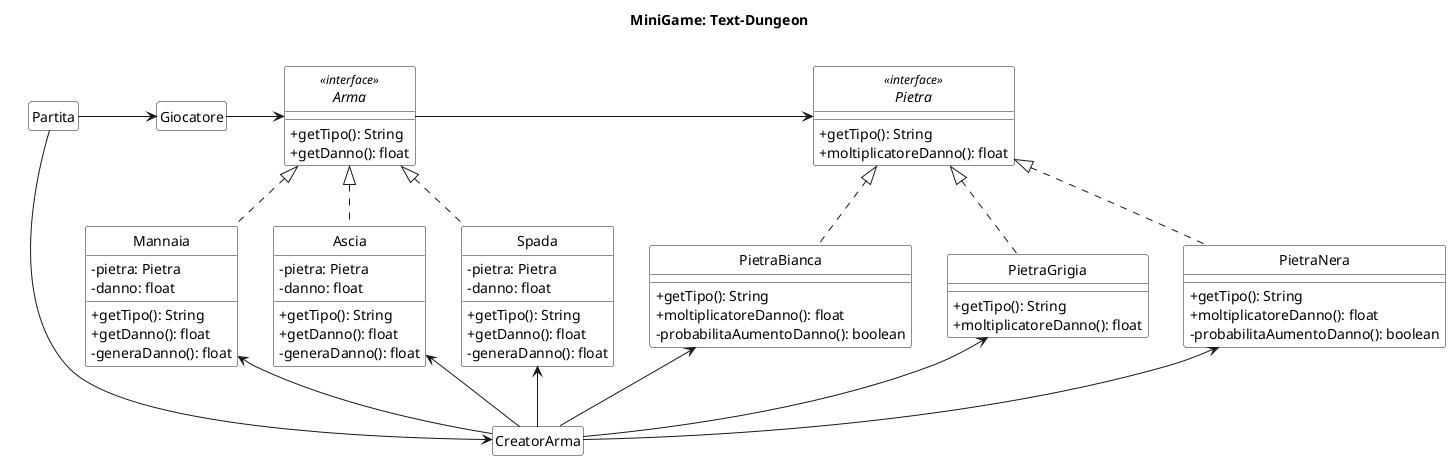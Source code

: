 ' Documentazione: https://plantuml.com/class-diagram
  
@startuml
' START STYLE
skinparam {
    monochrome true
    classBackgroundColor white
    noteBackgroundColor white
    classAttributeIconSize 0
}
hide circle
' END STYLE

title MiniGame: Text-Dungeon\n

hide members

class CreatorArma

CreatorArma -u-> Ascia
CreatorArma -u-> Mannaia
CreatorArma -u-> Spada
CreatorArma -u-> PietraGrigia
CreatorArma -u-> PietraBianca
CreatorArma -u-> PietraNera

class Partita

Partita -> CreatorArma

class Giocatore

Giocatore -> Arma
Partita -> Giocatore

interface Arma <<interface>> {
    + getTipo(): String
    + getDanno(): float
}
show Arma members

interface Pietra <<interface>> {
    + getTipo(): String
    + moltiplicatoreDanno(): float
}
show Pietra members

class PietraGrigia implements Pietra {
    + getTipo(): String
    + moltiplicatoreDanno(): float
}
show PietraGrigia members

class PietraBianca implements Pietra {
    + getTipo(): String
    + moltiplicatoreDanno(): float
    - probabilitaAumentoDanno(): boolean
}
show PietraBianca members

class PietraNera implements Pietra {
    + getTipo(): String
    + moltiplicatoreDanno(): float
    - probabilitaAumentoDanno(): boolean
}
show PietraNera members

class Ascia implements Arma {
    - pietra: Pietra
    - danno: float
    + getTipo(): String
    + getDanno(): float
    - generaDanno(): float
}
show Ascia members

class Mannaia implements Arma {
    - pietra: Pietra
    - danno: float
    + getTipo(): String
    + getDanno(): float
    - generaDanno(): float
}
show Mannaia members


class Spada implements Arma {
    - pietra: Pietra
    - danno: float
    + getTipo(): String
    + getDanno(): float
    - generaDanno(): float
}
show Spada members

Arma -> Pietra

@enduml
